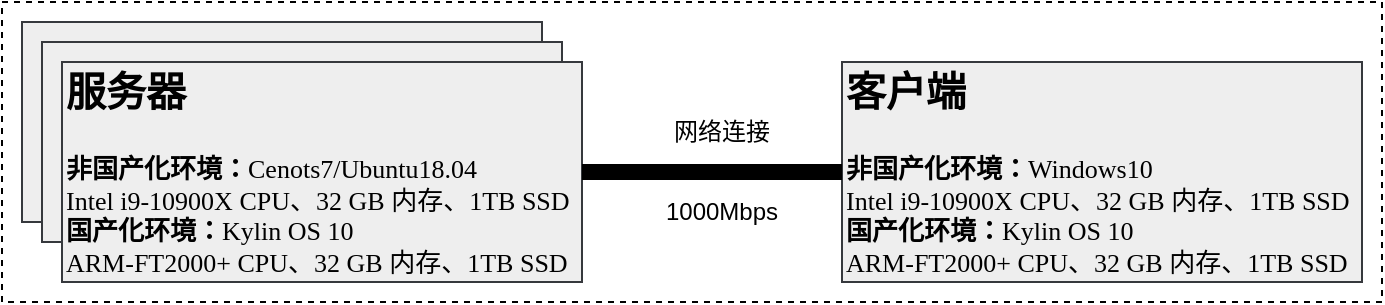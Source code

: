 <mxfile version="24.2.1" type="github">
  <diagram name="第 1 页" id="3Pou1KPdtFTm4FDxYntp">
    <mxGraphModel dx="2253" dy="-410" grid="1" gridSize="10" guides="1" tooltips="1" connect="1" arrows="1" fold="1" page="1" pageScale="1" pageWidth="827" pageHeight="1169" math="0" shadow="0">
      <root>
        <mxCell id="0" />
        <mxCell id="1" parent="0" />
        <mxCell id="5ZcON72gQSjXlundfntQ-9" value="" style="rounded=0;whiteSpace=wrap;html=1;dashed=1;" vertex="1" parent="1">
          <mxGeometry x="-30" y="1200" width="690" height="150" as="geometry" />
        </mxCell>
        <mxCell id="5ZcON72gQSjXlundfntQ-1" value="" style="rounded=0;whiteSpace=wrap;html=1;fillColor=#eeeeee;strokeColor=#36393d;" vertex="1" parent="1">
          <mxGeometry x="-20" y="1210" width="260" height="100" as="geometry" />
        </mxCell>
        <mxCell id="5ZcON72gQSjXlundfntQ-2" value="" style="rounded=0;whiteSpace=wrap;html=1;fillColor=#eeeeee;strokeColor=#36393d;" vertex="1" parent="1">
          <mxGeometry x="-10" y="1220" width="260" height="100" as="geometry" />
        </mxCell>
        <mxCell id="5ZcON72gQSjXlundfntQ-3" value="&lt;font size=&quot;1&quot; style=&quot;&quot;&gt;&lt;b style=&quot;font-size: 20px;&quot;&gt;服务器&lt;/b&gt;&lt;/font&gt;&lt;div&gt;&lt;span style=&quot;font-size: 16px;&quot;&gt;&lt;br&gt;&lt;/span&gt;&lt;div&gt;&lt;span style=&quot;background-color: initial; font-family: &amp;quot;Times New Roman&amp;quot;; font-size: 13px;&quot;&gt;&lt;font style=&quot;font-size: 13px;&quot;&gt;&lt;b&gt;非国产化环境：&lt;/b&gt;Cenots7/Ubuntu18.04&lt;/font&gt;&lt;/span&gt;&lt;div style=&quot;font-size: 13px;&quot;&gt;&lt;font style=&quot;font-size: 13px;&quot;&gt;&lt;font style=&quot;background-color: initial; font-size: 13px;&quot; face=&quot;Times New Roman&quot;&gt;Intel&lt;/font&gt;&lt;span style=&quot;background-color: initial; font-family: &amp;quot;Times New Roman&amp;quot;;&quot;&gt;&amp;nbsp;&lt;/span&gt;&lt;span style=&quot;background-color: initial; font-family: 宋体;&quot;&gt;&lt;font style=&quot;font-size: 13px;&quot; face=&quot;Times New Roman&quot;&gt;i&lt;/font&gt;&lt;/span&gt;&lt;span style=&quot;background-color: initial; font-family: &amp;quot;Times New Roman&amp;quot;;&quot;&gt;9-10900&lt;/span&gt;&lt;span style=&quot;background-color: initial; font-family: 宋体;&quot;&gt;&lt;font style=&quot;font-size: 13px;&quot; face=&quot;Times New Roman&quot;&gt;X&lt;/font&gt;&lt;/span&gt;&lt;span style=&quot;background-color: initial; font-family: &amp;quot;Times New Roman&amp;quot;;&quot;&gt;&amp;nbsp;&lt;/span&gt;&lt;span style=&quot;background-color: initial; font-family: 宋体;&quot;&gt;&lt;font style=&quot;font-size: 13px;&quot; face=&quot;Times New Roman&quot;&gt;CPU&lt;/font&gt;&lt;/span&gt;&lt;span style=&quot;background-color: initial; font-family: &amp;quot;Times New Roman&amp;quot;;&quot;&gt;&lt;font style=&quot;font-size: 13px;&quot; face=&quot;宋体&quot;&gt;、&lt;/font&gt;32&amp;nbsp;&lt;/span&gt;&lt;span style=&quot;background-color: initial; font-family: 宋体;&quot;&gt;&lt;font style=&quot;font-size: 13px;&quot; face=&quot;Times New Roman&quot;&gt;GB&lt;/font&gt;&lt;/span&gt;&lt;span style=&quot;background-color: initial; font-family: &amp;quot;Times New Roman&amp;quot;;&quot;&gt;&amp;nbsp;&lt;/span&gt;&lt;span style=&quot;background-color: initial; font-family: 宋体;&quot;&gt;&lt;font style=&quot;font-size: 13px;&quot; face=&quot;宋体&quot;&gt;内存、&lt;/font&gt;&lt;font style=&quot;font-size: 13px;&quot; face=&quot;Times New Roman&quot;&gt;1&lt;/font&gt;&lt;/span&gt;&lt;span style=&quot;background-color: initial; font-family: &amp;quot;Times New Roman&amp;quot;;&quot;&gt;TB&amp;nbsp;&lt;/span&gt;&lt;span style=&quot;background-color: initial; font-family: 宋体;&quot;&gt;&lt;font style=&quot;font-size: 13px;&quot; face=&quot;Times New Roman&quot;&gt;SSD&lt;/font&gt;&lt;/span&gt;&lt;/font&gt;&lt;/div&gt;&lt;/div&gt;&lt;/div&gt;&lt;div style=&quot;font-size: 13px;&quot;&gt;&lt;font face=&quot;Times New Roman&quot;&gt;&lt;b&gt;国产化环境：&lt;/b&gt;&lt;/font&gt;&lt;span style=&quot;font-family: &amp;quot;Times New Roman&amp;quot;; background-color: initial;&quot;&gt;Kylin OS 10&lt;/span&gt;&lt;/div&gt;&lt;div style=&quot;font-size: 13px;&quot;&gt;&lt;span style=&quot;background-color: initial; font-family: &amp;quot;Times New Roman&amp;quot;;&quot;&gt;ARM-FT2000+&amp;nbsp;&lt;/span&gt;&lt;span style=&quot;background-color: initial; font-family: 宋体;&quot;&gt;&lt;font face=&quot;Times New Roman&quot;&gt;CPU&lt;/font&gt;&lt;/span&gt;&lt;span style=&quot;background-color: initial; font-family: &amp;quot;Times New Roman&amp;quot;;&quot;&gt;&lt;font face=&quot;宋体&quot;&gt;、&lt;/font&gt;32&amp;nbsp;&lt;/span&gt;&lt;span style=&quot;background-color: initial; font-family: 宋体;&quot;&gt;&lt;font face=&quot;Times New Roman&quot;&gt;GB&lt;/font&gt;&lt;/span&gt;&lt;span style=&quot;background-color: initial; font-family: &amp;quot;Times New Roman&amp;quot;;&quot;&gt;&amp;nbsp;&lt;/span&gt;&lt;span style=&quot;background-color: initial; font-family: 宋体;&quot;&gt;&lt;font face=&quot;宋体&quot;&gt;内存、&lt;/font&gt;&lt;font face=&quot;Times New Roman&quot;&gt;1&lt;/font&gt;&lt;/span&gt;&lt;span style=&quot;background-color: initial; font-family: &amp;quot;Times New Roman&amp;quot;;&quot;&gt;TB&amp;nbsp;&lt;/span&gt;&lt;span style=&quot;background-color: initial; font-family: 宋体;&quot;&gt;&lt;font face=&quot;Times New Roman&quot;&gt;SSD&lt;/font&gt;&lt;/span&gt;&lt;span style=&quot;font-family: &amp;quot;Times New Roman&amp;quot;; background-color: initial;&quot;&gt;&lt;br&gt;&lt;/span&gt;&lt;/div&gt;" style="rounded=0;whiteSpace=wrap;html=1;align=left;fillColor=#eeeeee;strokeColor=#36393d;" vertex="1" parent="1">
          <mxGeometry y="1230" width="260" height="110" as="geometry" />
        </mxCell>
        <mxCell id="5ZcON72gQSjXlundfntQ-4" value="&lt;font size=&quot;1&quot; style=&quot;&quot;&gt;&lt;b style=&quot;font-size: 20px;&quot;&gt;客户端&lt;/b&gt;&lt;/font&gt;&lt;div&gt;&lt;span style=&quot;font-size: 16px;&quot;&gt;&lt;br&gt;&lt;/span&gt;&lt;div&gt;&lt;div&gt;&lt;span style=&quot;background-color: initial; font-family: &amp;quot;Times New Roman&amp;quot;; font-size: 13px;&quot;&gt;&lt;b&gt;非国产化环境：&lt;/b&gt;Windows10&lt;/span&gt;&lt;/div&gt;&lt;div&gt;&lt;font style=&quot;font-size: 13px; background-color: initial;&quot; face=&quot;Times New Roman&quot;&gt;Intel&lt;/font&gt;&lt;span style=&quot;font-size: 13px; background-color: initial; font-family: &amp;quot;Times New Roman&amp;quot;;&quot;&gt;&amp;nbsp;&lt;/span&gt;&lt;span style=&quot;font-size: 13px; background-color: initial; font-family: 宋体;&quot;&gt;&lt;font face=&quot;Times New Roman&quot;&gt;i&lt;/font&gt;&lt;/span&gt;&lt;span style=&quot;font-size: 13px; background-color: initial; font-family: &amp;quot;Times New Roman&amp;quot;;&quot;&gt;9-10900&lt;/span&gt;&lt;span style=&quot;font-size: 13px; background-color: initial; font-family: 宋体;&quot;&gt;&lt;font face=&quot;Times New Roman&quot;&gt;X&lt;/font&gt;&lt;/span&gt;&lt;span style=&quot;font-size: 13px; background-color: initial; font-family: &amp;quot;Times New Roman&amp;quot;;&quot;&gt;&amp;nbsp;&lt;/span&gt;&lt;span style=&quot;font-size: 13px; background-color: initial; font-family: 宋体;&quot;&gt;&lt;font face=&quot;Times New Roman&quot;&gt;CPU&lt;/font&gt;&lt;/span&gt;&lt;span style=&quot;font-size: 13px; background-color: initial; font-family: &amp;quot;Times New Roman&amp;quot;;&quot;&gt;&lt;font face=&quot;宋体&quot;&gt;、&lt;/font&gt;32&amp;nbsp;&lt;/span&gt;&lt;span style=&quot;font-size: 13px; background-color: initial; font-family: 宋体;&quot;&gt;&lt;font face=&quot;Times New Roman&quot;&gt;GB&lt;/font&gt;&lt;/span&gt;&lt;span style=&quot;font-size: 13px; background-color: initial; font-family: &amp;quot;Times New Roman&amp;quot;;&quot;&gt;&amp;nbsp;&lt;/span&gt;&lt;span style=&quot;font-size: 13px; background-color: initial; font-family: 宋体;&quot;&gt;&lt;font face=&quot;宋体&quot;&gt;内存、&lt;/font&gt;&lt;font face=&quot;Times New Roman&quot;&gt;1&lt;/font&gt;&lt;/span&gt;&lt;span style=&quot;font-size: 13px; background-color: initial; font-family: &amp;quot;Times New Roman&amp;quot;;&quot;&gt;TB&amp;nbsp;&lt;/span&gt;&lt;span style=&quot;font-size: 13px; background-color: initial; font-family: 宋体;&quot;&gt;&lt;font face=&quot;Times New Roman&quot;&gt;SSD&lt;/font&gt;&lt;/span&gt;&lt;/div&gt;&lt;div style=&quot;font-size: 13px;&quot;&gt;&lt;font face=&quot;Times New Roman&quot;&gt;&lt;b&gt;国产化环境：&lt;/b&gt;&lt;/font&gt;&lt;span style=&quot;font-family: &amp;quot;Times New Roman&amp;quot;; background-color: initial;&quot;&gt;Kylin OS 10&lt;/span&gt;&lt;/div&gt;&lt;div style=&quot;font-size: 13px;&quot;&gt;&lt;span style=&quot;background-color: initial; font-family: &amp;quot;Times New Roman&amp;quot;;&quot;&gt;ARM-FT2000+&amp;nbsp;&lt;/span&gt;&lt;span style=&quot;background-color: initial; font-family: 宋体;&quot;&gt;&lt;font face=&quot;Times New Roman&quot;&gt;CPU&lt;/font&gt;&lt;/span&gt;&lt;span style=&quot;background-color: initial; font-family: &amp;quot;Times New Roman&amp;quot;;&quot;&gt;&lt;font face=&quot;宋体&quot;&gt;、&lt;/font&gt;32&amp;nbsp;&lt;/span&gt;&lt;span style=&quot;background-color: initial; font-family: 宋体;&quot;&gt;&lt;font face=&quot;Times New Roman&quot;&gt;GB&lt;/font&gt;&lt;/span&gt;&lt;span style=&quot;background-color: initial; font-family: &amp;quot;Times New Roman&amp;quot;;&quot;&gt;&amp;nbsp;&lt;/span&gt;&lt;span style=&quot;background-color: initial; font-family: 宋体;&quot;&gt;&lt;font face=&quot;宋体&quot;&gt;内存、&lt;/font&gt;&lt;font face=&quot;Times New Roman&quot;&gt;1&lt;/font&gt;&lt;/span&gt;&lt;span style=&quot;background-color: initial; font-family: &amp;quot;Times New Roman&amp;quot;;&quot;&gt;TB&amp;nbsp;&lt;/span&gt;&lt;span style=&quot;background-color: initial; font-family: 宋体;&quot;&gt;&lt;font face=&quot;Times New Roman&quot;&gt;SSD&lt;/font&gt;&lt;/span&gt;&lt;/div&gt;&lt;/div&gt;&lt;/div&gt;" style="rounded=0;whiteSpace=wrap;html=1;align=left;fillColor=#eeeeee;strokeColor=#36393d;" vertex="1" parent="1">
          <mxGeometry x="390" y="1230" width="260" height="110" as="geometry" />
        </mxCell>
        <mxCell id="5ZcON72gQSjXlundfntQ-5" value="" style="endArrow=none;html=1;rounded=0;entryX=0;entryY=0.5;entryDx=0;entryDy=0;strokeWidth=8;exitX=1;exitY=0.5;exitDx=0;exitDy=0;" edge="1" parent="1" target="5ZcON72gQSjXlundfntQ-4" source="5ZcON72gQSjXlundfntQ-3">
          <mxGeometry width="50" height="50" relative="1" as="geometry">
            <mxPoint x="260" y="1280" as="sourcePoint" />
            <mxPoint x="310" y="1230" as="targetPoint" />
          </mxGeometry>
        </mxCell>
        <mxCell id="5ZcON72gQSjXlundfntQ-6" value="网络连接" style="text;html=1;align=center;verticalAlign=middle;whiteSpace=wrap;rounded=0;" vertex="1" parent="1">
          <mxGeometry x="300" y="1250" width="60" height="30" as="geometry" />
        </mxCell>
        <mxCell id="5ZcON72gQSjXlundfntQ-7" value="1000Mbps" style="text;html=1;align=center;verticalAlign=middle;whiteSpace=wrap;rounded=0;" vertex="1" parent="1">
          <mxGeometry x="300" y="1290" width="60" height="30" as="geometry" />
        </mxCell>
      </root>
    </mxGraphModel>
  </diagram>
</mxfile>
